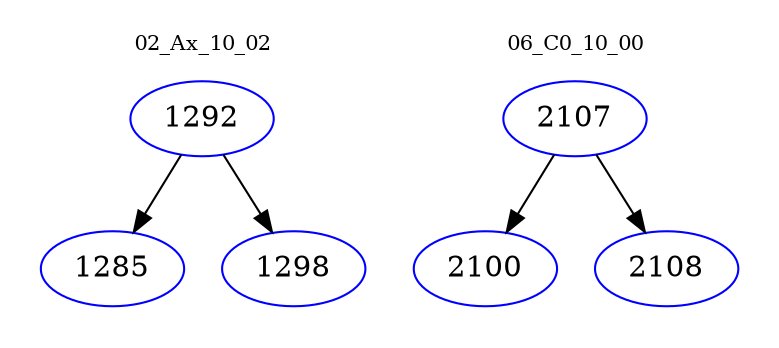 digraph{
subgraph cluster_0 {
color = white
label = "02_Ax_10_02";
fontsize=10;
T0_1292 [label="1292", color="blue"]
T0_1292 -> T0_1285 [color="black"]
T0_1285 [label="1285", color="blue"]
T0_1292 -> T0_1298 [color="black"]
T0_1298 [label="1298", color="blue"]
}
subgraph cluster_1 {
color = white
label = "06_C0_10_00";
fontsize=10;
T1_2107 [label="2107", color="blue"]
T1_2107 -> T1_2100 [color="black"]
T1_2100 [label="2100", color="blue"]
T1_2107 -> T1_2108 [color="black"]
T1_2108 [label="2108", color="blue"]
}
}
